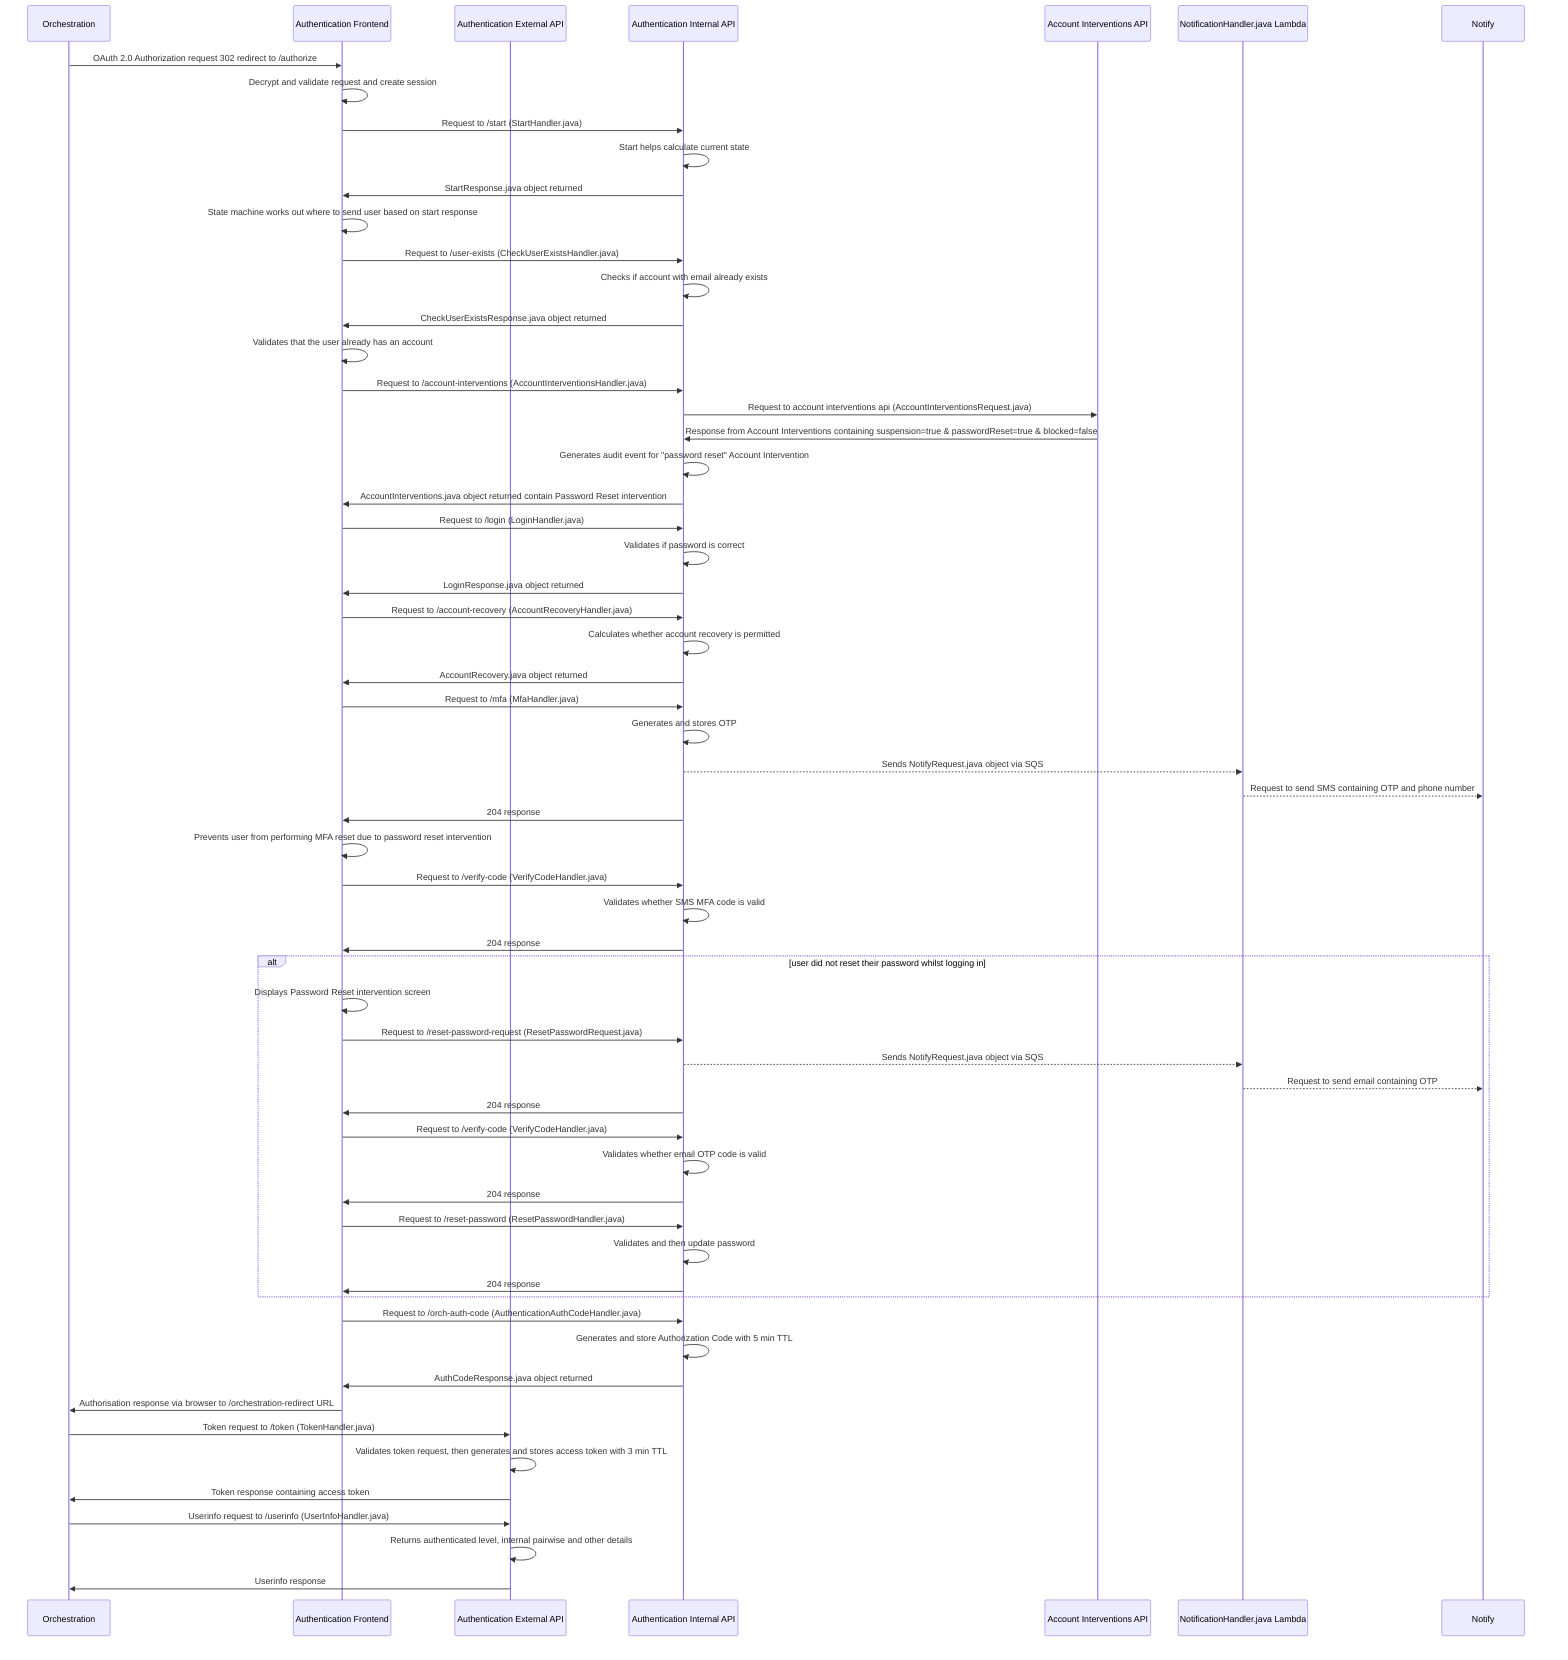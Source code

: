 sequenceDiagram
    participant orch_api as Orchestration
    participant auth_frontend as Authentication Frontend
    participant auth_external_api as Authentication External API
    participant auth_internal_api as Authentication Internal API
    participant account_interventions as Account Interventions API
    participant notification_queue as NotificationHandler.java Lambda   
    participant notify as Notify   
    orch_api ->> auth_frontend : OAuth 2.0 Authorization request 302 redirect to /authorize
    auth_frontend ->> auth_frontend : Decrypt and validate request and create session    
    auth_frontend ->> auth_internal_api : Request to /start (StartHandler.java)
    auth_internal_api ->> auth_internal_api : Start helps calculate current state
    auth_internal_api ->> auth_frontend : StartResponse.java object returned
    auth_frontend ->> auth_frontend : State machine works out where to send user based on start response
    auth_frontend ->> auth_internal_api : Request to /user-exists (CheckUserExistsHandler.java)
    auth_internal_api ->> auth_internal_api : Checks if account with email already exists
    auth_internal_api ->> auth_frontend: CheckUserExistsResponse.java object returned
    auth_frontend ->> auth_frontend: Validates that the user already has an account
     auth_frontend ->> auth_internal_api : Request to /account-interventions (AccountInterventionsHandler.java)
    auth_internal_api ->> account_interventions : Request to account interventions api (AccountInterventionsRequest.java)
    account_interventions ->> auth_internal_api : Response from Account Interventions containing suspension=true & passwordReset=true & blocked=false
    auth_internal_api ->> auth_internal_api : Generates audit event for "password reset" Account Intervention
    auth_internal_api ->> auth_frontend: AccountInterventions.java object returned contain Password Reset intervention
    auth_frontend ->> auth_internal_api : Request to /login (LoginHandler.java)
    auth_internal_api ->> auth_internal_api : Validates if password is correct
    auth_internal_api ->> auth_frontend: LoginResponse.java object returned
    auth_frontend ->> auth_internal_api : Request to /account-recovery (AccountRecoveryHandler.java)
    auth_internal_api ->> auth_internal_api : Calculates whether account recovery is permitted
    auth_internal_api ->> auth_frontend: AccountRecovery.java object returned
    auth_frontend ->> auth_internal_api : Request to /mfa (MfaHandler.java)
    auth_internal_api ->> auth_internal_api : Generates and stores OTP
    auth_internal_api -->> notification_queue : Sends NotifyRequest.java object via SQS
    notification_queue -->> notify : Request to send SMS containing OTP and phone number
    auth_internal_api ->> auth_frontend : 204 response 
    auth_frontend ->> auth_frontend : Prevents user from performing MFA reset due to password reset intervention
    auth_frontend ->> auth_internal_api : Request to /verify-code (VerifyCodeHandler.java)
    auth_internal_api ->> auth_internal_api : Validates whether SMS MFA code is valid
    auth_internal_api ->> auth_frontend: 204 response
    alt user did not reset their password whilst logging in
        auth_frontend ->> auth_frontend : Displays Password Reset intervention screen
        auth_frontend ->> auth_internal_api : Request to /reset-password-request (ResetPasswordRequest.java)
        auth_internal_api -->> notification_queue : Sends NotifyRequest.java object via SQS
        notification_queue -->> notify : Request to send email containing OTP 
        auth_internal_api ->> auth_frontend: 204 response
        auth_frontend ->> auth_internal_api : Request to /verify-code (VerifyCodeHandler.java)
        auth_internal_api ->> auth_internal_api : Validates whether email OTP code is valid
        auth_internal_api ->> auth_frontend: 204 response
        auth_frontend ->> auth_internal_api : Request to /reset-password (ResetPasswordHandler.java)
        auth_internal_api ->> auth_internal_api : Validates and then update password
        auth_internal_api ->> auth_frontend: 204 response
    end
    auth_frontend ->> auth_internal_api : Request to /orch-auth-code (AuthenticationAuthCodeHandler.java)
    auth_internal_api ->> auth_internal_api : Generates and store Authorization Code with 5 min TTL
    auth_internal_api ->> auth_frontend: AuthCodeResponse.java object returned
    auth_frontend ->> orch_api : Authorisation response via browser to /orchestration-redirect URL
    orch_api ->> auth_external_api: Token request to /token (TokenHandler.java)
    auth_external_api ->> auth_external_api : Validates token request, then generates and stores access token with 3 min TTL
    auth_external_api ->> orch_api : Token response containing access token
    orch_api ->> auth_external_api: Userinfo request to /userinfo (UserInfoHandler.java)
    auth_external_api ->> auth_external_api: Returns authenticated level, internal pairwise and other details
    auth_external_api ->> orch_api : Userinfo response